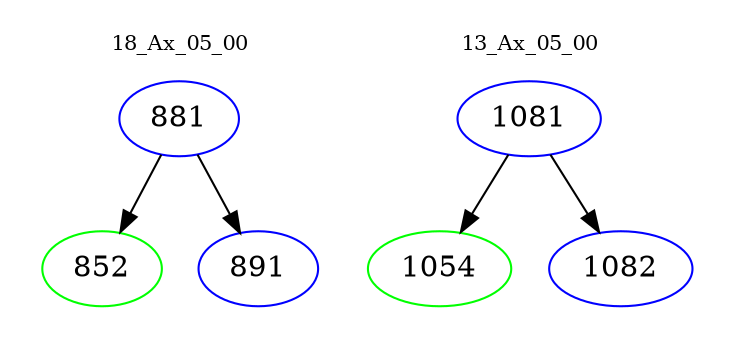 digraph{
subgraph cluster_0 {
color = white
label = "18_Ax_05_00";
fontsize=10;
T0_881 [label="881", color="blue"]
T0_881 -> T0_852 [color="black"]
T0_852 [label="852", color="green"]
T0_881 -> T0_891 [color="black"]
T0_891 [label="891", color="blue"]
}
subgraph cluster_1 {
color = white
label = "13_Ax_05_00";
fontsize=10;
T1_1081 [label="1081", color="blue"]
T1_1081 -> T1_1054 [color="black"]
T1_1054 [label="1054", color="green"]
T1_1081 -> T1_1082 [color="black"]
T1_1082 [label="1082", color="blue"]
}
}
